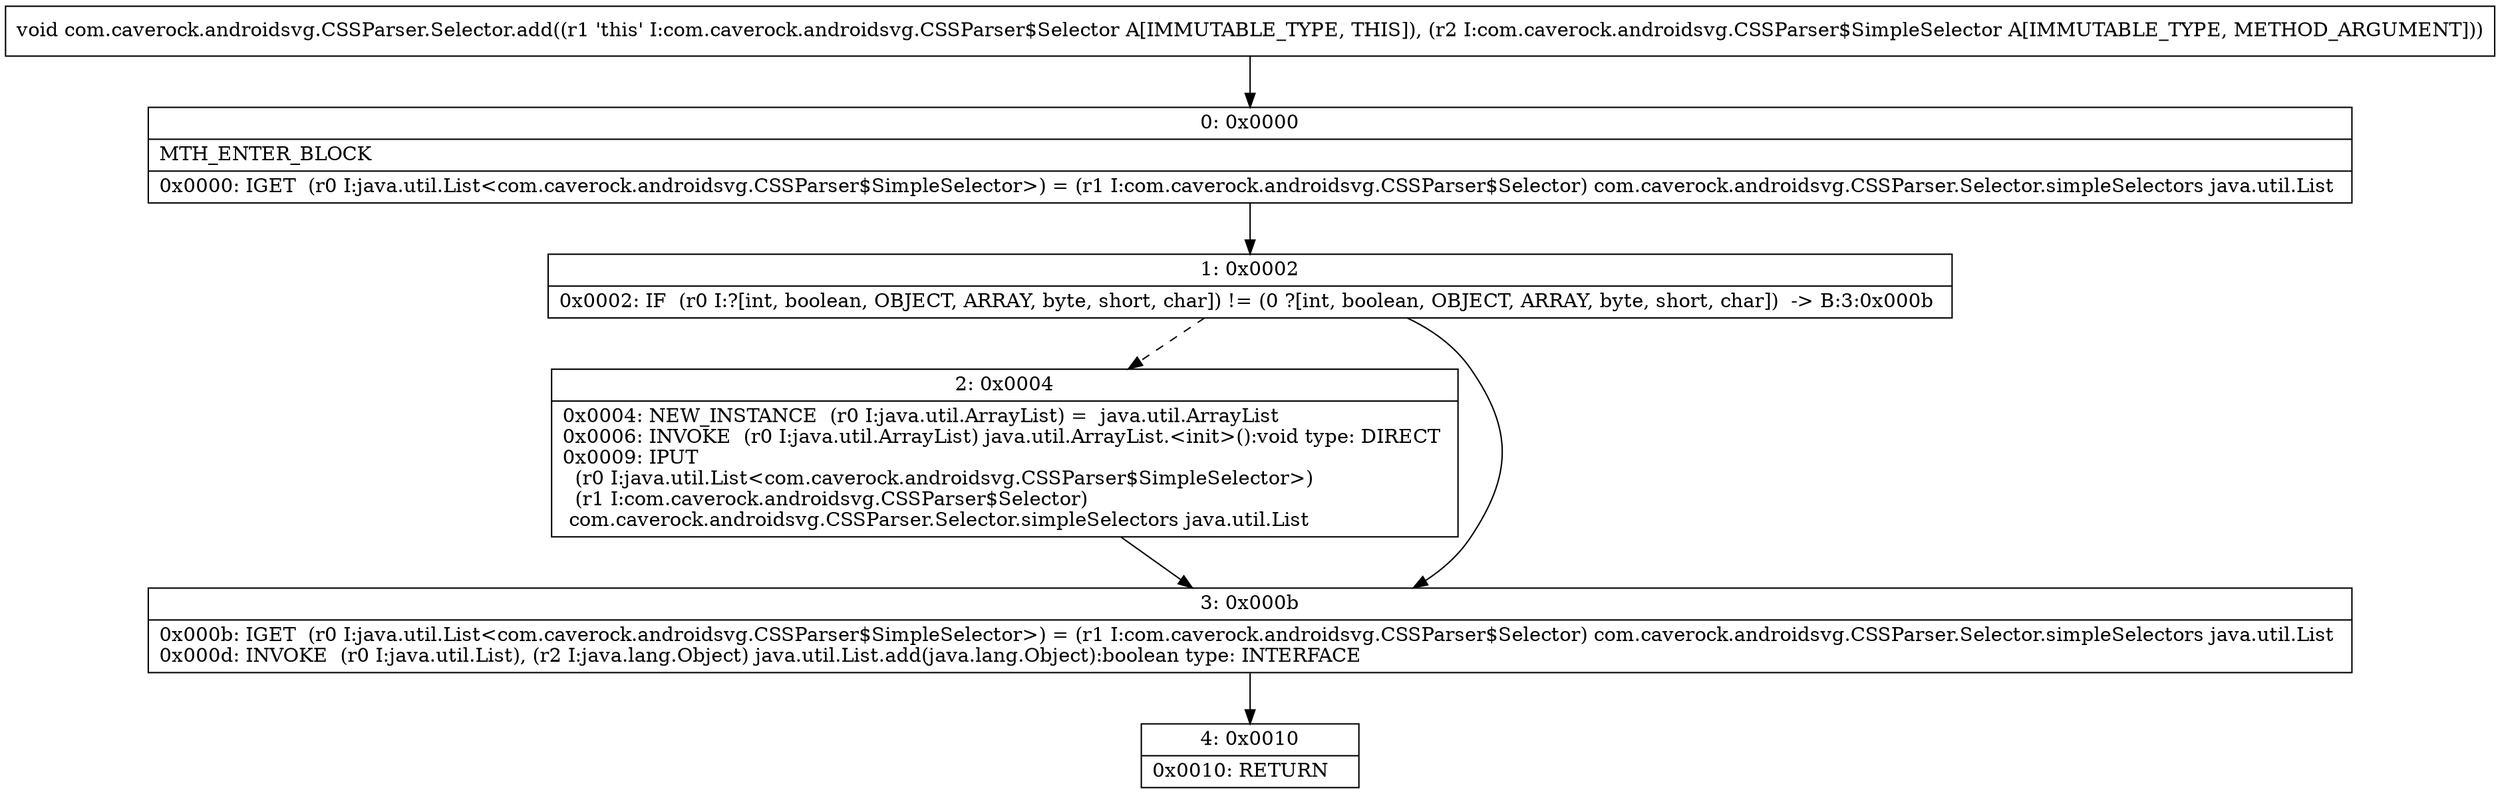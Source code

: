 digraph "CFG forcom.caverock.androidsvg.CSSParser.Selector.add(Lcom\/caverock\/androidsvg\/CSSParser$SimpleSelector;)V" {
Node_0 [shape=record,label="{0\:\ 0x0000|MTH_ENTER_BLOCK\l|0x0000: IGET  (r0 I:java.util.List\<com.caverock.androidsvg.CSSParser$SimpleSelector\>) = (r1 I:com.caverock.androidsvg.CSSParser$Selector) com.caverock.androidsvg.CSSParser.Selector.simpleSelectors java.util.List \l}"];
Node_1 [shape=record,label="{1\:\ 0x0002|0x0002: IF  (r0 I:?[int, boolean, OBJECT, ARRAY, byte, short, char]) != (0 ?[int, boolean, OBJECT, ARRAY, byte, short, char])  \-\> B:3:0x000b \l}"];
Node_2 [shape=record,label="{2\:\ 0x0004|0x0004: NEW_INSTANCE  (r0 I:java.util.ArrayList) =  java.util.ArrayList \l0x0006: INVOKE  (r0 I:java.util.ArrayList) java.util.ArrayList.\<init\>():void type: DIRECT \l0x0009: IPUT  \l  (r0 I:java.util.List\<com.caverock.androidsvg.CSSParser$SimpleSelector\>)\l  (r1 I:com.caverock.androidsvg.CSSParser$Selector)\l com.caverock.androidsvg.CSSParser.Selector.simpleSelectors java.util.List \l}"];
Node_3 [shape=record,label="{3\:\ 0x000b|0x000b: IGET  (r0 I:java.util.List\<com.caverock.androidsvg.CSSParser$SimpleSelector\>) = (r1 I:com.caverock.androidsvg.CSSParser$Selector) com.caverock.androidsvg.CSSParser.Selector.simpleSelectors java.util.List \l0x000d: INVOKE  (r0 I:java.util.List), (r2 I:java.lang.Object) java.util.List.add(java.lang.Object):boolean type: INTERFACE \l}"];
Node_4 [shape=record,label="{4\:\ 0x0010|0x0010: RETURN   \l}"];
MethodNode[shape=record,label="{void com.caverock.androidsvg.CSSParser.Selector.add((r1 'this' I:com.caverock.androidsvg.CSSParser$Selector A[IMMUTABLE_TYPE, THIS]), (r2 I:com.caverock.androidsvg.CSSParser$SimpleSelector A[IMMUTABLE_TYPE, METHOD_ARGUMENT])) }"];
MethodNode -> Node_0;
Node_0 -> Node_1;
Node_1 -> Node_2[style=dashed];
Node_1 -> Node_3;
Node_2 -> Node_3;
Node_3 -> Node_4;
}

